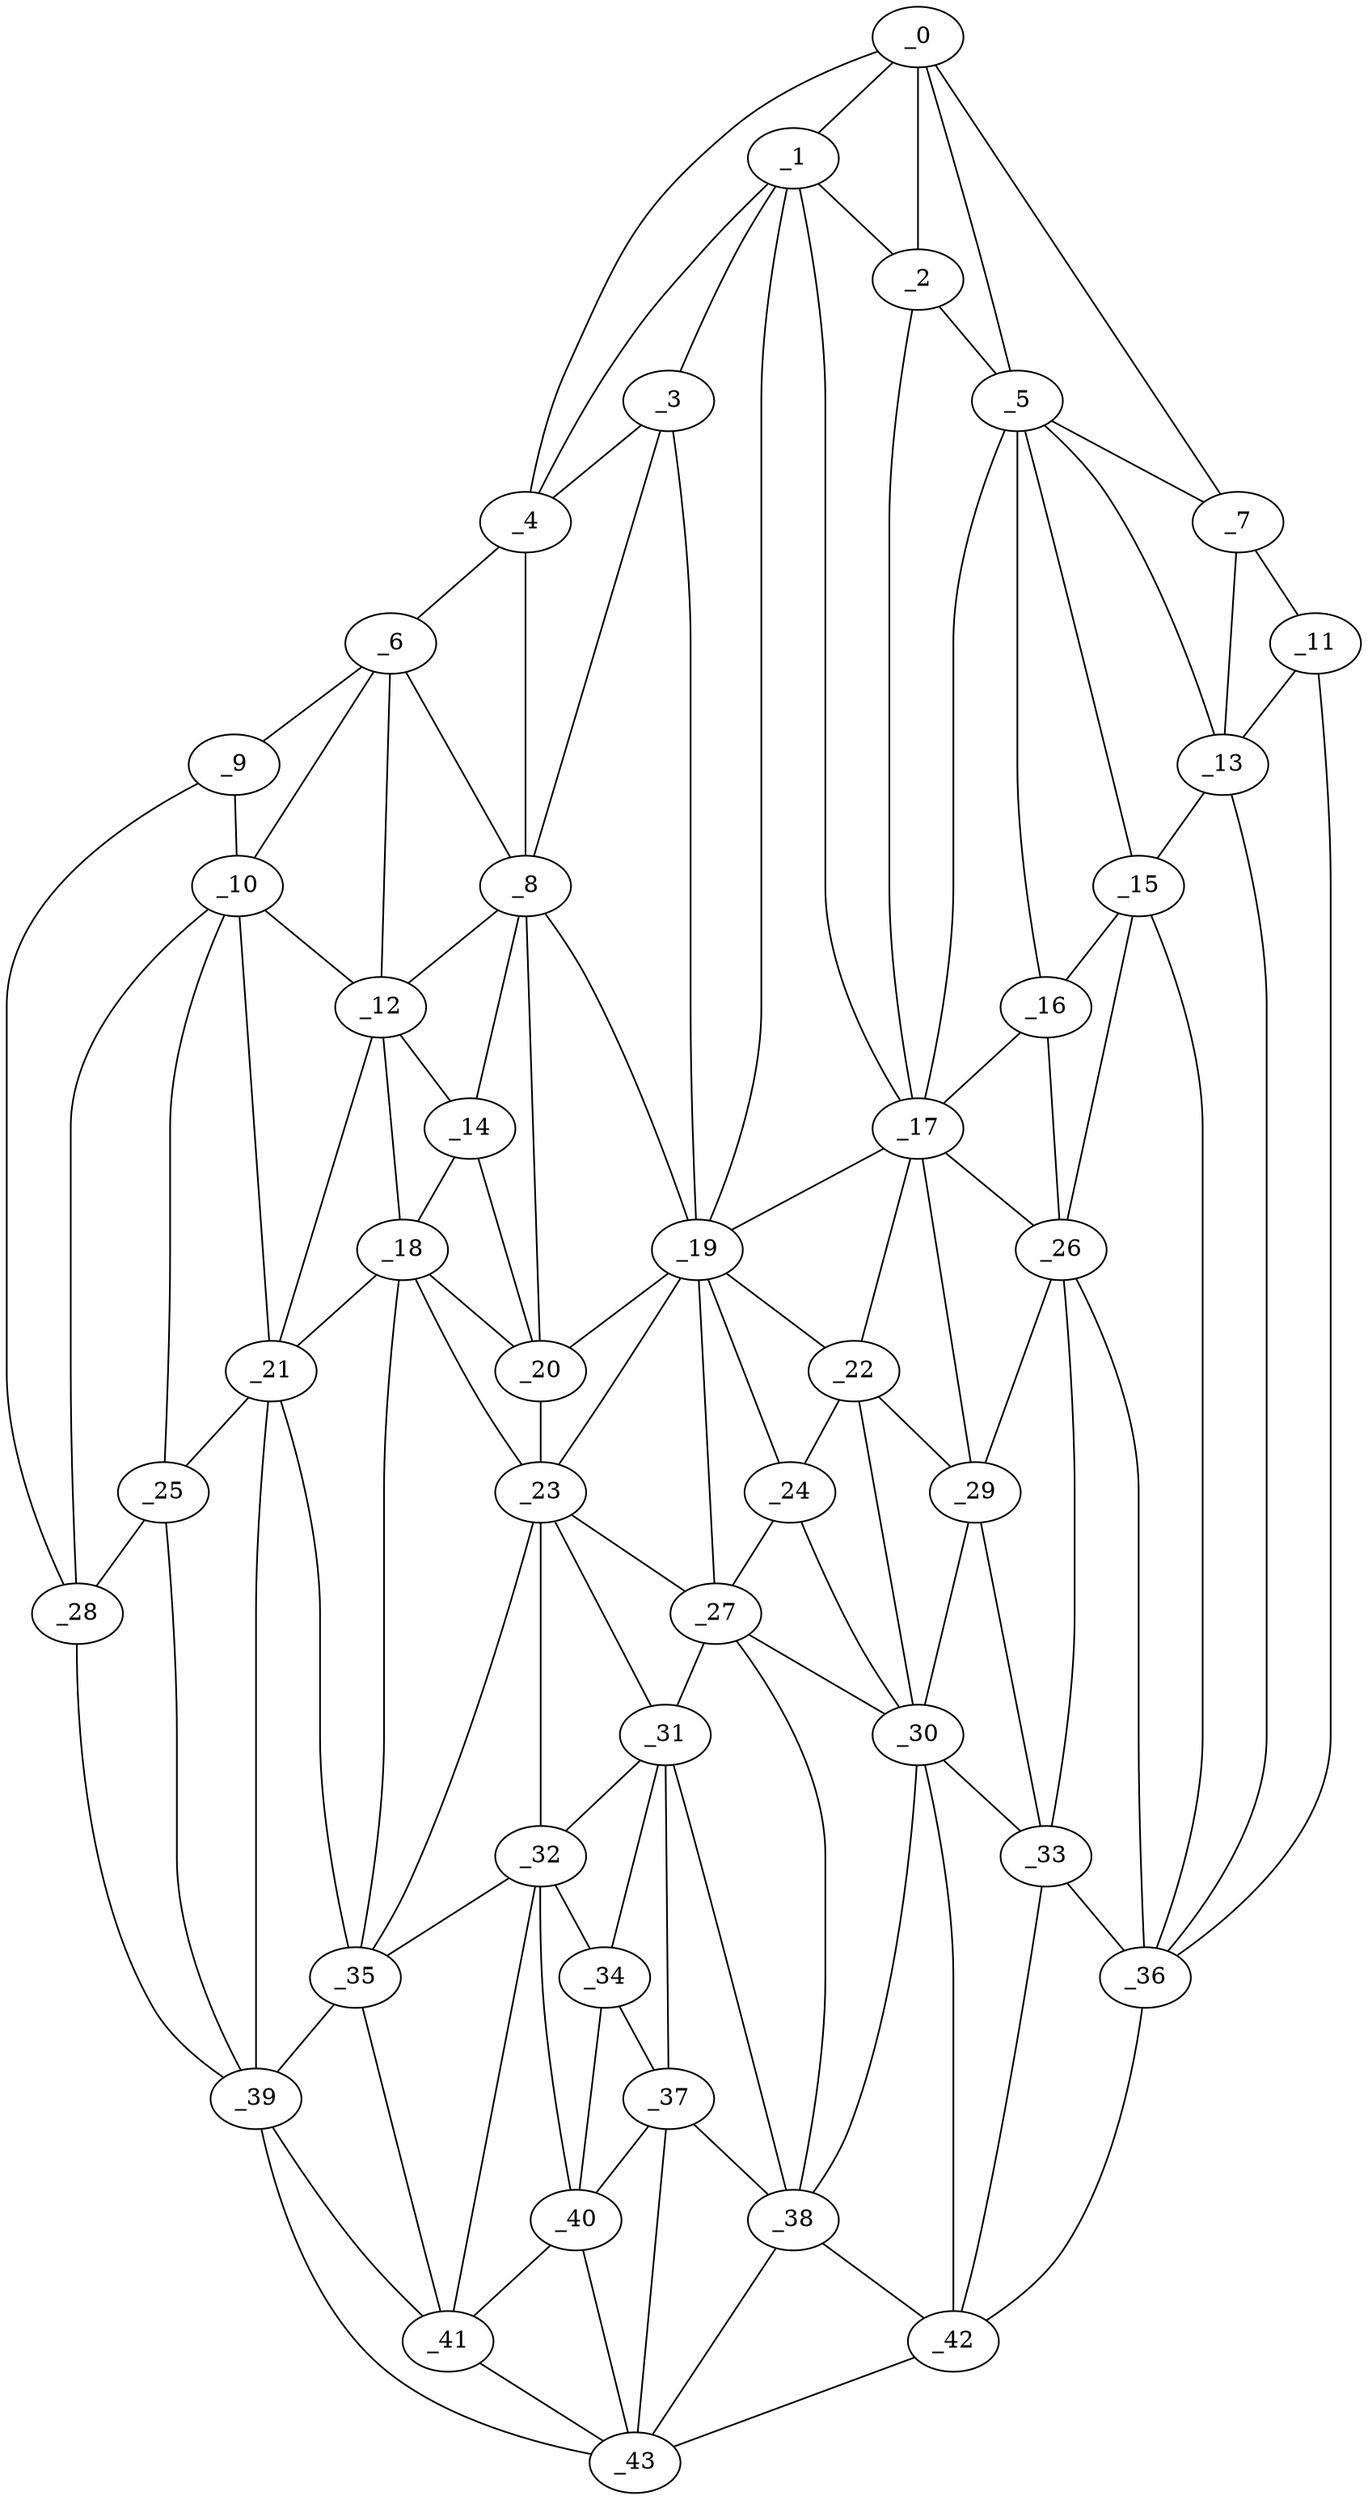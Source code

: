 graph "obj49__280.gxl" {
	_0	 [x=37,
		y=10];
	_1	 [x=44,
		y=62];
	_0 -- _1	 [valence=2];
	_2	 [x=45,
		y=41];
	_0 -- _2	 [valence=2];
	_4	 [x=46,
		y=84];
	_0 -- _4	 [valence=1];
	_5	 [x=47,
		y=34];
	_0 -- _5	 [valence=2];
	_7	 [x=48,
		y=5];
	_0 -- _7	 [valence=1];
	_1 -- _2	 [valence=2];
	_3	 [x=45,
		y=72];
	_1 -- _3	 [valence=2];
	_1 -- _4	 [valence=2];
	_17	 [x=67,
		y=43];
	_1 -- _17	 [valence=2];
	_19	 [x=70,
		y=60];
	_1 -- _19	 [valence=2];
	_2 -- _5	 [valence=2];
	_2 -- _17	 [valence=2];
	_3 -- _4	 [valence=2];
	_8	 [x=59,
		y=80];
	_3 -- _8	 [valence=2];
	_3 -- _19	 [valence=2];
	_6	 [x=47,
		y=90];
	_4 -- _6	 [valence=1];
	_4 -- _8	 [valence=2];
	_5 -- _7	 [valence=1];
	_13	 [x=64,
		y=12];
	_5 -- _13	 [valence=2];
	_15	 [x=67,
		y=23];
	_5 -- _15	 [valence=2];
	_16	 [x=67,
		y=28];
	_5 -- _16	 [valence=2];
	_5 -- _17	 [valence=2];
	_6 -- _8	 [valence=1];
	_9	 [x=59,
		y=126];
	_6 -- _9	 [valence=1];
	_10	 [x=60,
		y=119];
	_6 -- _10	 [valence=2];
	_12	 [x=61,
		y=92];
	_6 -- _12	 [valence=2];
	_11	 [x=61,
		y=5];
	_7 -- _11	 [valence=1];
	_7 -- _13	 [valence=2];
	_8 -- _12	 [valence=2];
	_14	 [x=65,
		y=84];
	_8 -- _14	 [valence=2];
	_8 -- _19	 [valence=2];
	_20	 [x=70,
		y=80];
	_8 -- _20	 [valence=2];
	_9 -- _10	 [valence=2];
	_28	 [x=81,
		y=121];
	_9 -- _28	 [valence=1];
	_10 -- _12	 [valence=2];
	_21	 [x=74,
		y=98];
	_10 -- _21	 [valence=1];
	_25	 [x=77,
		y=105];
	_10 -- _25	 [valence=1];
	_10 -- _28	 [valence=2];
	_11 -- _13	 [valence=1];
	_36	 [x=89,
		y=13];
	_11 -- _36	 [valence=1];
	_12 -- _14	 [valence=2];
	_18	 [x=68,
		y=90];
	_12 -- _18	 [valence=2];
	_12 -- _21	 [valence=2];
	_13 -- _15	 [valence=2];
	_13 -- _36	 [valence=2];
	_14 -- _18	 [valence=2];
	_14 -- _20	 [valence=2];
	_15 -- _16	 [valence=2];
	_26	 [x=79,
		y=29];
	_15 -- _26	 [valence=1];
	_15 -- _36	 [valence=2];
	_16 -- _17	 [valence=2];
	_16 -- _26	 [valence=2];
	_17 -- _19	 [valence=2];
	_22	 [x=75,
		y=52];
	_17 -- _22	 [valence=1];
	_17 -- _26	 [valence=1];
	_29	 [x=83,
		y=40];
	_17 -- _29	 [valence=2];
	_18 -- _20	 [valence=1];
	_18 -- _21	 [valence=2];
	_23	 [x=75,
		y=77];
	_18 -- _23	 [valence=2];
	_35	 [x=88,
		y=88];
	_18 -- _35	 [valence=1];
	_19 -- _20	 [valence=2];
	_19 -- _22	 [valence=2];
	_19 -- _23	 [valence=2];
	_24	 [x=76,
		y=56];
	_19 -- _24	 [valence=1];
	_27	 [x=81,
		y=62];
	_19 -- _27	 [valence=2];
	_20 -- _23	 [valence=2];
	_21 -- _25	 [valence=2];
	_21 -- _35	 [valence=2];
	_39	 [x=92,
		y=95];
	_21 -- _39	 [valence=1];
	_22 -- _24	 [valence=1];
	_22 -- _29	 [valence=1];
	_30	 [x=83,
		y=55];
	_22 -- _30	 [valence=2];
	_23 -- _27	 [valence=1];
	_31	 [x=84,
		y=72];
	_23 -- _31	 [valence=1];
	_32	 [x=87,
		y=81];
	_23 -- _32	 [valence=2];
	_23 -- _35	 [valence=1];
	_24 -- _27	 [valence=2];
	_24 -- _30	 [valence=2];
	_25 -- _28	 [valence=2];
	_25 -- _39	 [valence=1];
	_26 -- _29	 [valence=2];
	_33	 [x=88,
		y=42];
	_26 -- _33	 [valence=2];
	_26 -- _36	 [valence=2];
	_27 -- _30	 [valence=2];
	_27 -- _31	 [valence=1];
	_38	 [x=91,
		y=64];
	_27 -- _38	 [valence=2];
	_28 -- _39	 [valence=1];
	_29 -- _30	 [valence=2];
	_29 -- _33	 [valence=2];
	_30 -- _33	 [valence=1];
	_30 -- _38	 [valence=2];
	_42	 [x=96,
		y=59];
	_30 -- _42	 [valence=2];
	_31 -- _32	 [valence=2];
	_34	 [x=88,
		y=76];
	_31 -- _34	 [valence=2];
	_37	 [x=90,
		y=70];
	_31 -- _37	 [valence=2];
	_31 -- _38	 [valence=2];
	_32 -- _34	 [valence=2];
	_32 -- _35	 [valence=1];
	_40	 [x=93,
		y=78];
	_32 -- _40	 [valence=1];
	_41	 [x=93,
		y=83];
	_32 -- _41	 [valence=2];
	_33 -- _36	 [valence=2];
	_33 -- _42	 [valence=2];
	_34 -- _37	 [valence=2];
	_34 -- _40	 [valence=2];
	_35 -- _39	 [valence=1];
	_35 -- _41	 [valence=2];
	_36 -- _42	 [valence=1];
	_37 -- _38	 [valence=1];
	_37 -- _40	 [valence=2];
	_43	 [x=97,
		y=67];
	_37 -- _43	 [valence=2];
	_38 -- _42	 [valence=1];
	_38 -- _43	 [valence=2];
	_39 -- _41	 [valence=2];
	_39 -- _43	 [valence=1];
	_40 -- _41	 [valence=2];
	_40 -- _43	 [valence=2];
	_41 -- _43	 [valence=1];
	_42 -- _43	 [valence=1];
}
